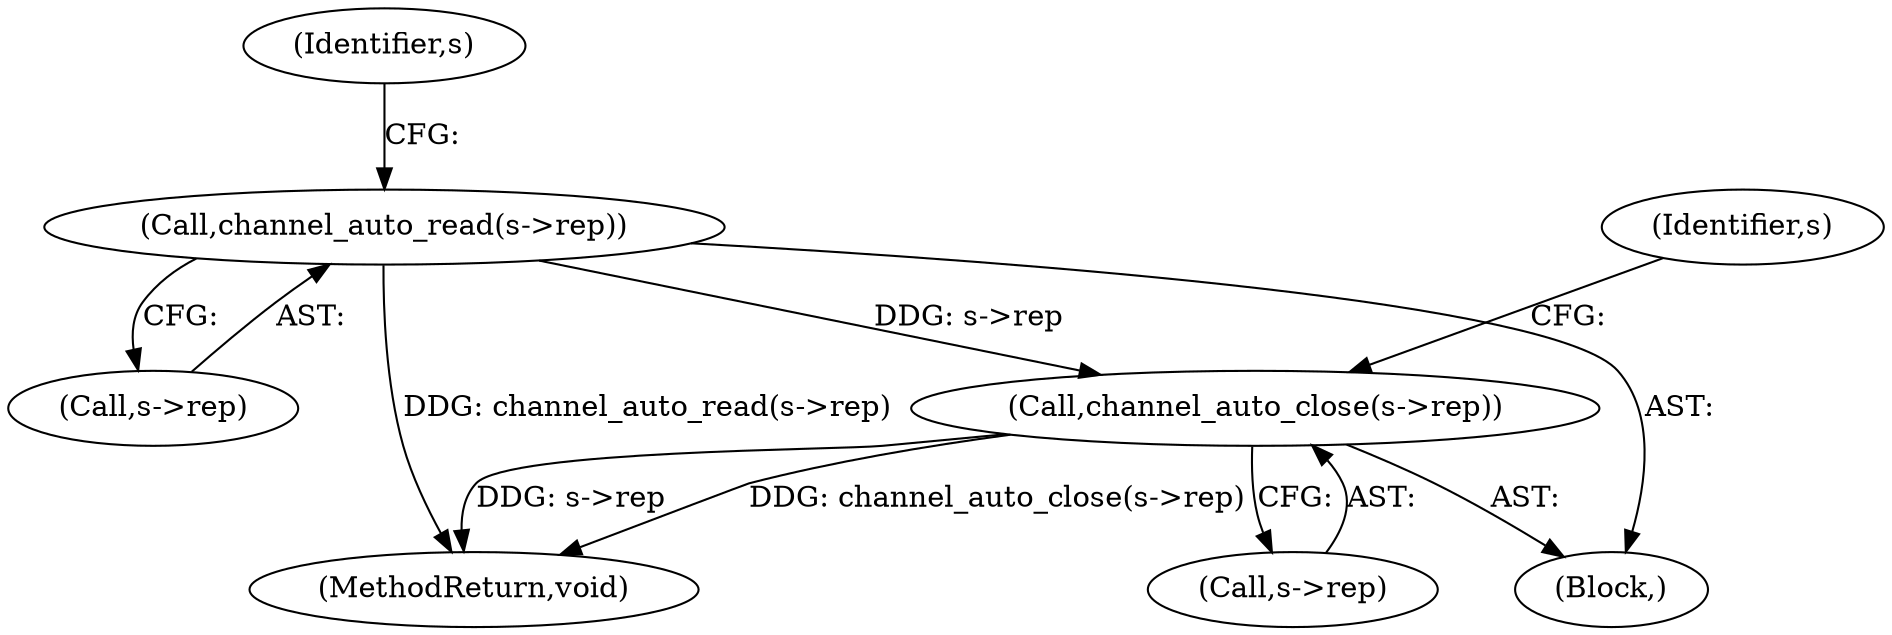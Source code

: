 digraph "0_haproxy_b4d05093bc89f71377230228007e69a1434c1a0c@API" {
"1000875" [label="(Call,channel_auto_close(s->rep))"];
"1000871" [label="(Call,channel_auto_read(s->rep))"];
"1000882" [label="(Identifier,s)"];
"1000903" [label="(MethodReturn,void)"];
"1000877" [label="(Identifier,s)"];
"1000876" [label="(Call,s->rep)"];
"1000871" [label="(Call,channel_auto_read(s->rep))"];
"1000875" [label="(Call,channel_auto_close(s->rep))"];
"1000872" [label="(Call,s->rep)"];
"1000118" [label="(Block,)"];
"1000875" -> "1000118"  [label="AST: "];
"1000875" -> "1000876"  [label="CFG: "];
"1000876" -> "1000875"  [label="AST: "];
"1000882" -> "1000875"  [label="CFG: "];
"1000875" -> "1000903"  [label="DDG: s->rep"];
"1000875" -> "1000903"  [label="DDG: channel_auto_close(s->rep)"];
"1000871" -> "1000875"  [label="DDG: s->rep"];
"1000871" -> "1000118"  [label="AST: "];
"1000871" -> "1000872"  [label="CFG: "];
"1000872" -> "1000871"  [label="AST: "];
"1000877" -> "1000871"  [label="CFG: "];
"1000871" -> "1000903"  [label="DDG: channel_auto_read(s->rep)"];
}
